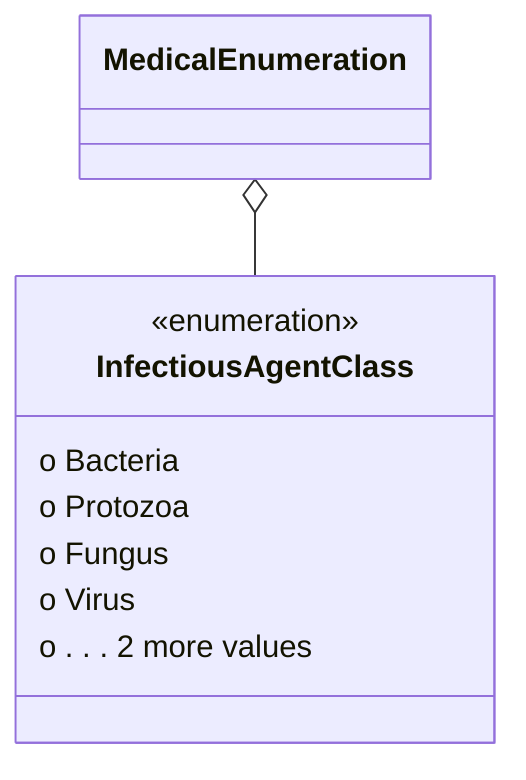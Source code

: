 classDiagram
MedicalEnumeration o-- InfectiousAgentClass
  class InfectiousAgentClass {
<<enumeration>>
  o Bacteria
  o Protozoa
  o Fungus
  o Virus
  o . . . 2 more values
}
